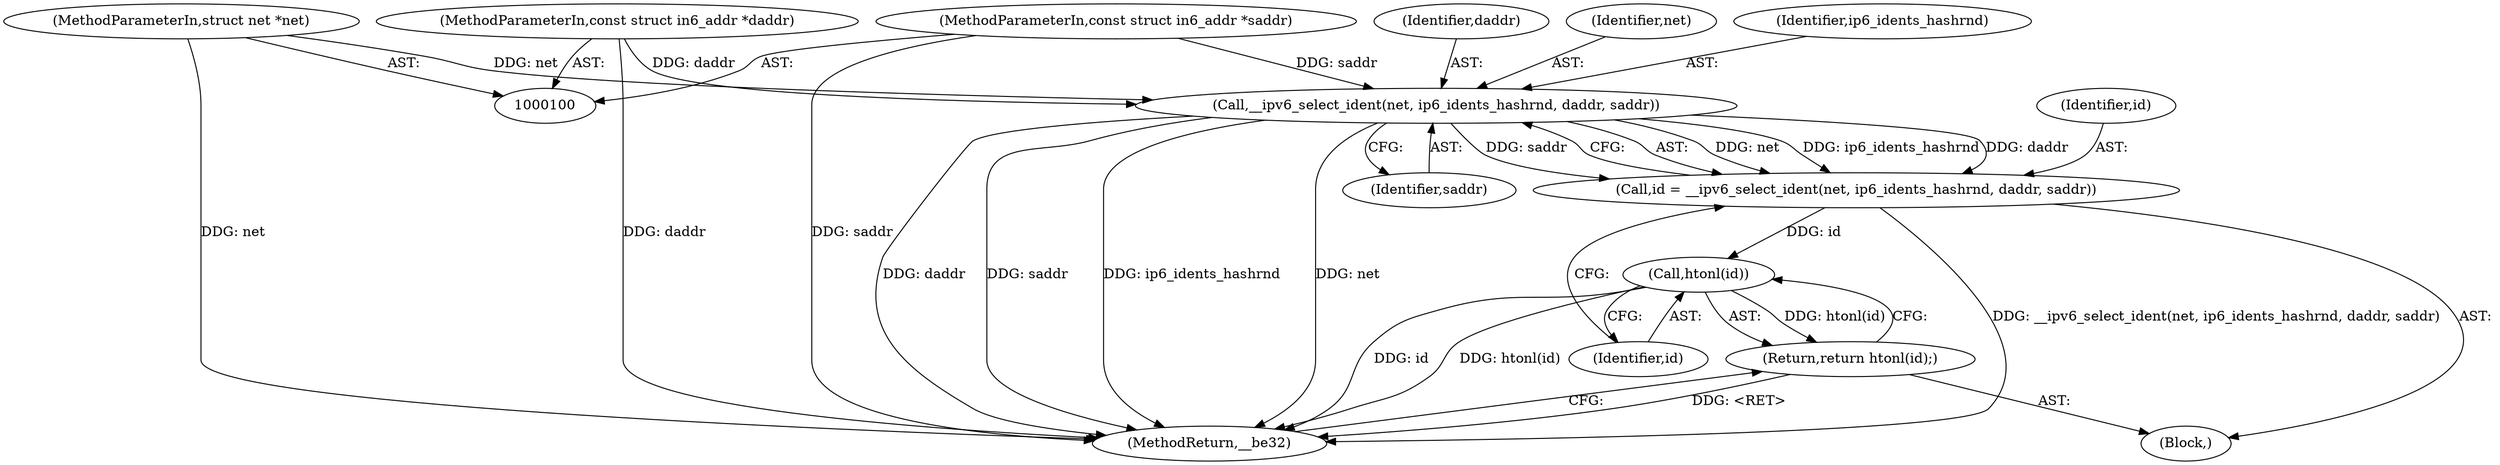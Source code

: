 digraph "1_linux_df453700e8d81b1bdafdf684365ee2b9431fb702_2@pointer" {
"1000114" [label="(Call,__ipv6_select_ident(net, ip6_idents_hashrnd, daddr, saddr))"];
"1000101" [label="(MethodParameterIn,struct net *net)"];
"1000102" [label="(MethodParameterIn,const struct in6_addr *daddr)"];
"1000103" [label="(MethodParameterIn,const struct in6_addr *saddr)"];
"1000112" [label="(Call,id = __ipv6_select_ident(net, ip6_idents_hashrnd, daddr, saddr))"];
"1000120" [label="(Call,htonl(id))"];
"1000119" [label="(Return,return htonl(id);)"];
"1000114" [label="(Call,__ipv6_select_ident(net, ip6_idents_hashrnd, daddr, saddr))"];
"1000101" [label="(MethodParameterIn,struct net *net)"];
"1000113" [label="(Identifier,id)"];
"1000117" [label="(Identifier,daddr)"];
"1000122" [label="(MethodReturn,__be32)"];
"1000104" [label="(Block,)"];
"1000120" [label="(Call,htonl(id))"];
"1000119" [label="(Return,return htonl(id);)"];
"1000121" [label="(Identifier,id)"];
"1000102" [label="(MethodParameterIn,const struct in6_addr *daddr)"];
"1000103" [label="(MethodParameterIn,const struct in6_addr *saddr)"];
"1000115" [label="(Identifier,net)"];
"1000116" [label="(Identifier,ip6_idents_hashrnd)"];
"1000118" [label="(Identifier,saddr)"];
"1000112" [label="(Call,id = __ipv6_select_ident(net, ip6_idents_hashrnd, daddr, saddr))"];
"1000114" -> "1000112"  [label="AST: "];
"1000114" -> "1000118"  [label="CFG: "];
"1000115" -> "1000114"  [label="AST: "];
"1000116" -> "1000114"  [label="AST: "];
"1000117" -> "1000114"  [label="AST: "];
"1000118" -> "1000114"  [label="AST: "];
"1000112" -> "1000114"  [label="CFG: "];
"1000114" -> "1000122"  [label="DDG: daddr"];
"1000114" -> "1000122"  [label="DDG: saddr"];
"1000114" -> "1000122"  [label="DDG: ip6_idents_hashrnd"];
"1000114" -> "1000122"  [label="DDG: net"];
"1000114" -> "1000112"  [label="DDG: net"];
"1000114" -> "1000112"  [label="DDG: ip6_idents_hashrnd"];
"1000114" -> "1000112"  [label="DDG: daddr"];
"1000114" -> "1000112"  [label="DDG: saddr"];
"1000101" -> "1000114"  [label="DDG: net"];
"1000102" -> "1000114"  [label="DDG: daddr"];
"1000103" -> "1000114"  [label="DDG: saddr"];
"1000101" -> "1000100"  [label="AST: "];
"1000101" -> "1000122"  [label="DDG: net"];
"1000102" -> "1000100"  [label="AST: "];
"1000102" -> "1000122"  [label="DDG: daddr"];
"1000103" -> "1000100"  [label="AST: "];
"1000103" -> "1000122"  [label="DDG: saddr"];
"1000112" -> "1000104"  [label="AST: "];
"1000113" -> "1000112"  [label="AST: "];
"1000121" -> "1000112"  [label="CFG: "];
"1000112" -> "1000122"  [label="DDG: __ipv6_select_ident(net, ip6_idents_hashrnd, daddr, saddr)"];
"1000112" -> "1000120"  [label="DDG: id"];
"1000120" -> "1000119"  [label="AST: "];
"1000120" -> "1000121"  [label="CFG: "];
"1000121" -> "1000120"  [label="AST: "];
"1000119" -> "1000120"  [label="CFG: "];
"1000120" -> "1000122"  [label="DDG: id"];
"1000120" -> "1000122"  [label="DDG: htonl(id)"];
"1000120" -> "1000119"  [label="DDG: htonl(id)"];
"1000119" -> "1000104"  [label="AST: "];
"1000122" -> "1000119"  [label="CFG: "];
"1000119" -> "1000122"  [label="DDG: <RET>"];
}
